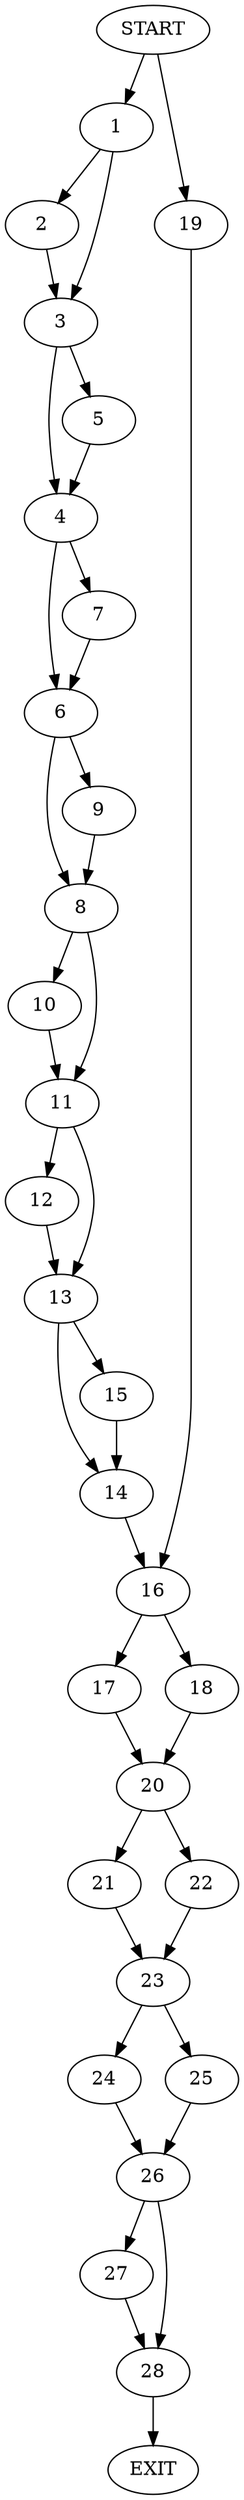 digraph {
0 [label="START"]
29 [label="EXIT"]
0 -> 1
1 -> 2
1 -> 3
2 -> 3
3 -> 4
3 -> 5
4 -> 6
4 -> 7
5 -> 4
6 -> 8
6 -> 9
7 -> 6
9 -> 8
8 -> 10
8 -> 11
10 -> 11
11 -> 12
11 -> 13
13 -> 14
13 -> 15
12 -> 13
14 -> 16
15 -> 14
16 -> 17
16 -> 18
0 -> 19
19 -> 16
18 -> 20
17 -> 20
20 -> 21
20 -> 22
21 -> 23
22 -> 23
23 -> 24
23 -> 25
25 -> 26
24 -> 26
26 -> 27
26 -> 28
27 -> 28
28 -> 29
}
